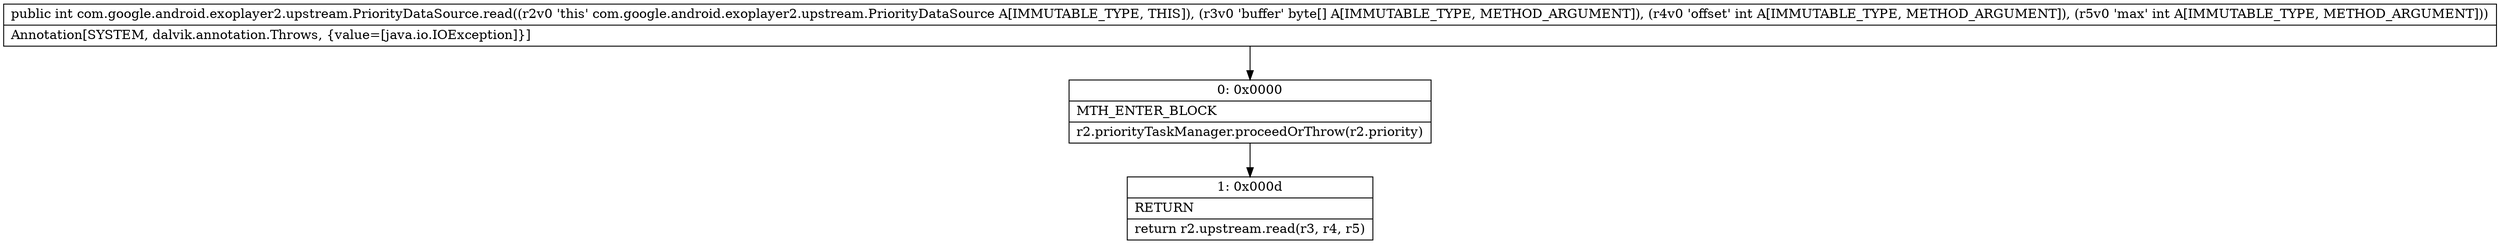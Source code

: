digraph "CFG forcom.google.android.exoplayer2.upstream.PriorityDataSource.read([BII)I" {
Node_0 [shape=record,label="{0\:\ 0x0000|MTH_ENTER_BLOCK\l|r2.priorityTaskManager.proceedOrThrow(r2.priority)\l}"];
Node_1 [shape=record,label="{1\:\ 0x000d|RETURN\l|return r2.upstream.read(r3, r4, r5)\l}"];
MethodNode[shape=record,label="{public int com.google.android.exoplayer2.upstream.PriorityDataSource.read((r2v0 'this' com.google.android.exoplayer2.upstream.PriorityDataSource A[IMMUTABLE_TYPE, THIS]), (r3v0 'buffer' byte[] A[IMMUTABLE_TYPE, METHOD_ARGUMENT]), (r4v0 'offset' int A[IMMUTABLE_TYPE, METHOD_ARGUMENT]), (r5v0 'max' int A[IMMUTABLE_TYPE, METHOD_ARGUMENT]))  | Annotation[SYSTEM, dalvik.annotation.Throws, \{value=[java.io.IOException]\}]\l}"];
MethodNode -> Node_0;
Node_0 -> Node_1;
}


